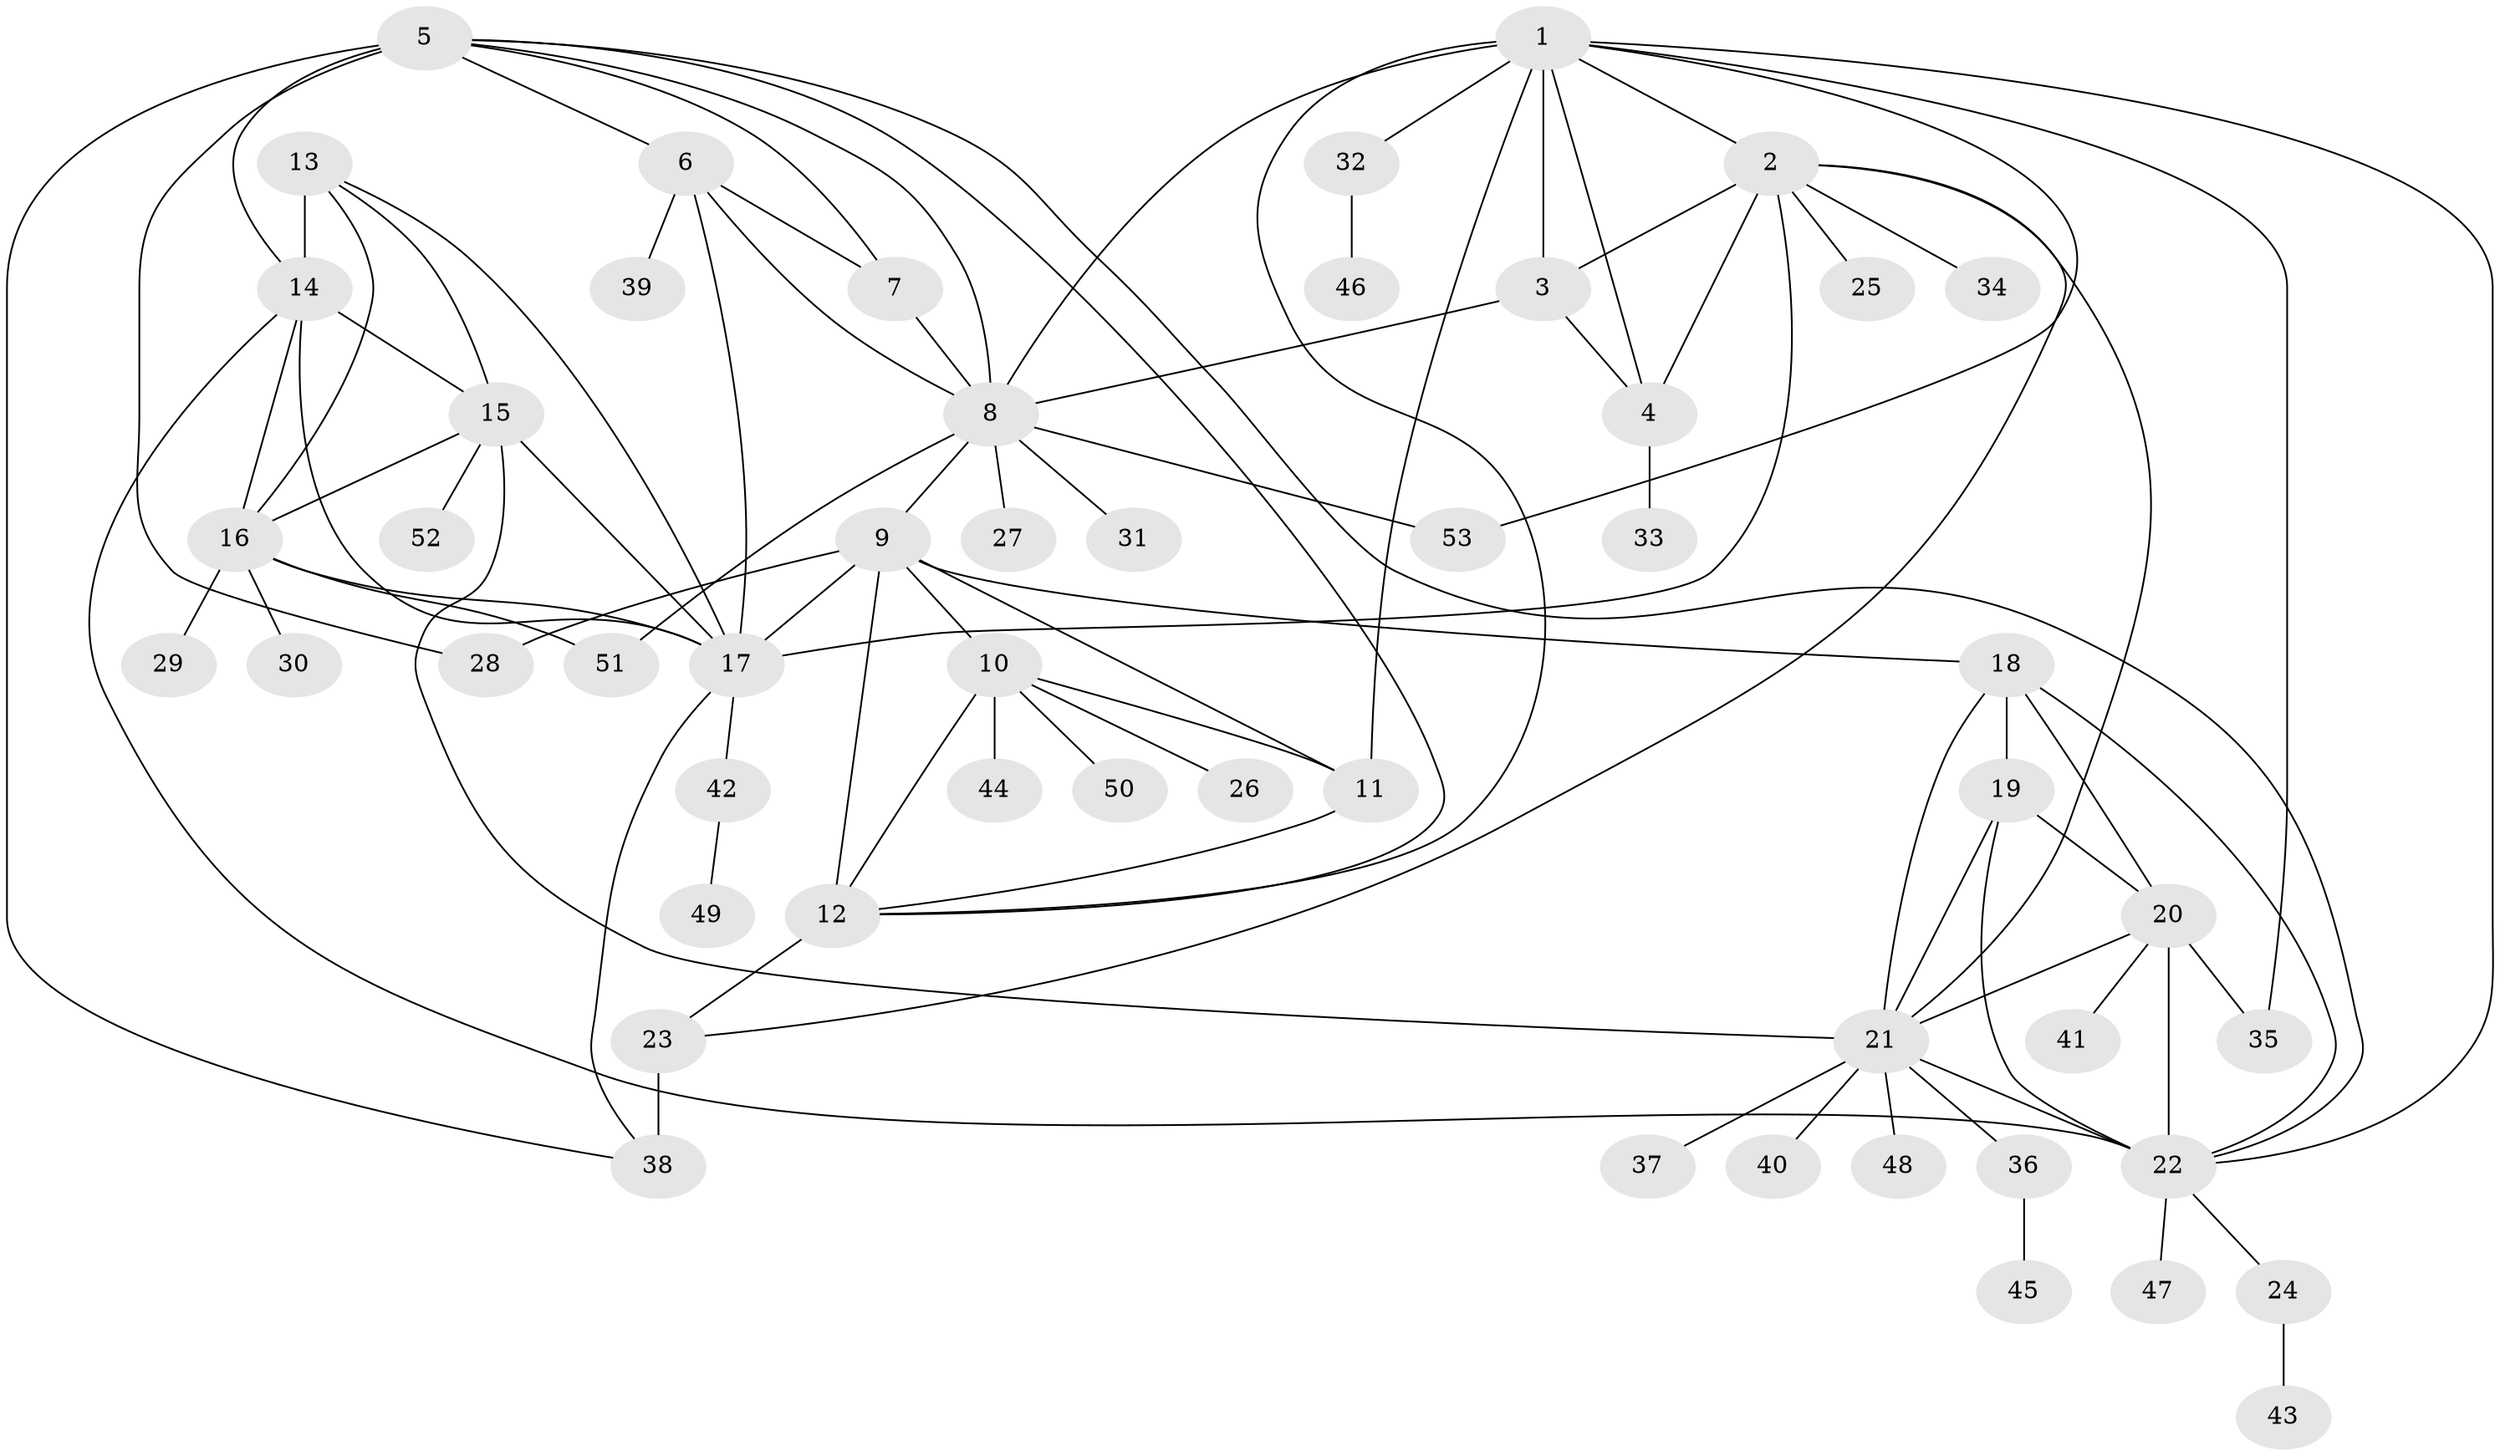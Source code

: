 // original degree distribution, {4: 0.02857142857142857, 10: 0.047619047619047616, 8: 0.0380952380952381, 14: 0.009523809523809525, 7: 0.01904761904761905, 5: 0.02857142857142857, 12: 0.01904761904761905, 6: 0.0380952380952381, 11: 0.01904761904761905, 1: 0.580952380952381, 2: 0.1523809523809524, 3: 0.01904761904761905}
// Generated by graph-tools (version 1.1) at 2025/37/03/09/25 02:37:19]
// undirected, 53 vertices, 92 edges
graph export_dot {
graph [start="1"]
  node [color=gray90,style=filled];
  1;
  2;
  3;
  4;
  5;
  6;
  7;
  8;
  9;
  10;
  11;
  12;
  13;
  14;
  15;
  16;
  17;
  18;
  19;
  20;
  21;
  22;
  23;
  24;
  25;
  26;
  27;
  28;
  29;
  30;
  31;
  32;
  33;
  34;
  35;
  36;
  37;
  38;
  39;
  40;
  41;
  42;
  43;
  44;
  45;
  46;
  47;
  48;
  49;
  50;
  51;
  52;
  53;
  1 -- 2 [weight=2.0];
  1 -- 3 [weight=6.0];
  1 -- 4 [weight=2.0];
  1 -- 8 [weight=1.0];
  1 -- 11 [weight=1.0];
  1 -- 12 [weight=1.0];
  1 -- 22 [weight=1.0];
  1 -- 32 [weight=1.0];
  1 -- 35 [weight=1.0];
  1 -- 53 [weight=1.0];
  2 -- 3 [weight=1.0];
  2 -- 4 [weight=1.0];
  2 -- 17 [weight=1.0];
  2 -- 21 [weight=1.0];
  2 -- 23 [weight=1.0];
  2 -- 25 [weight=1.0];
  2 -- 34 [weight=1.0];
  3 -- 4 [weight=1.0];
  3 -- 8 [weight=1.0];
  4 -- 33 [weight=3.0];
  5 -- 6 [weight=2.0];
  5 -- 7 [weight=2.0];
  5 -- 8 [weight=2.0];
  5 -- 12 [weight=1.0];
  5 -- 14 [weight=1.0];
  5 -- 22 [weight=1.0];
  5 -- 28 [weight=6.0];
  5 -- 38 [weight=1.0];
  6 -- 7 [weight=1.0];
  6 -- 8 [weight=1.0];
  6 -- 17 [weight=1.0];
  6 -- 39 [weight=1.0];
  7 -- 8 [weight=1.0];
  8 -- 9 [weight=1.0];
  8 -- 27 [weight=1.0];
  8 -- 31 [weight=1.0];
  8 -- 51 [weight=1.0];
  8 -- 53 [weight=1.0];
  9 -- 10 [weight=2.0];
  9 -- 11 [weight=2.0];
  9 -- 12 [weight=6.0];
  9 -- 17 [weight=1.0];
  9 -- 18 [weight=1.0];
  9 -- 28 [weight=1.0];
  10 -- 11 [weight=1.0];
  10 -- 12 [weight=1.0];
  10 -- 26 [weight=1.0];
  10 -- 44 [weight=1.0];
  10 -- 50 [weight=1.0];
  11 -- 12 [weight=1.0];
  12 -- 23 [weight=1.0];
  13 -- 14 [weight=6.0];
  13 -- 15 [weight=1.0];
  13 -- 16 [weight=1.0];
  13 -- 17 [weight=1.0];
  14 -- 15 [weight=1.0];
  14 -- 16 [weight=1.0];
  14 -- 17 [weight=1.0];
  14 -- 22 [weight=1.0];
  15 -- 16 [weight=1.0];
  15 -- 17 [weight=1.0];
  15 -- 21 [weight=1.0];
  15 -- 52 [weight=1.0];
  16 -- 17 [weight=1.0];
  16 -- 29 [weight=4.0];
  16 -- 30 [weight=1.0];
  16 -- 51 [weight=1.0];
  17 -- 38 [weight=1.0];
  17 -- 42 [weight=1.0];
  18 -- 19 [weight=2.0];
  18 -- 20 [weight=1.0];
  18 -- 21 [weight=1.0];
  18 -- 22 [weight=1.0];
  19 -- 20 [weight=1.0];
  19 -- 21 [weight=1.0];
  19 -- 22 [weight=1.0];
  20 -- 21 [weight=1.0];
  20 -- 22 [weight=1.0];
  20 -- 35 [weight=1.0];
  20 -- 41 [weight=2.0];
  21 -- 22 [weight=1.0];
  21 -- 36 [weight=1.0];
  21 -- 37 [weight=1.0];
  21 -- 40 [weight=1.0];
  21 -- 48 [weight=1.0];
  22 -- 24 [weight=1.0];
  22 -- 47 [weight=1.0];
  23 -- 38 [weight=3.0];
  24 -- 43 [weight=1.0];
  32 -- 46 [weight=1.0];
  36 -- 45 [weight=1.0];
  42 -- 49 [weight=1.0];
}
